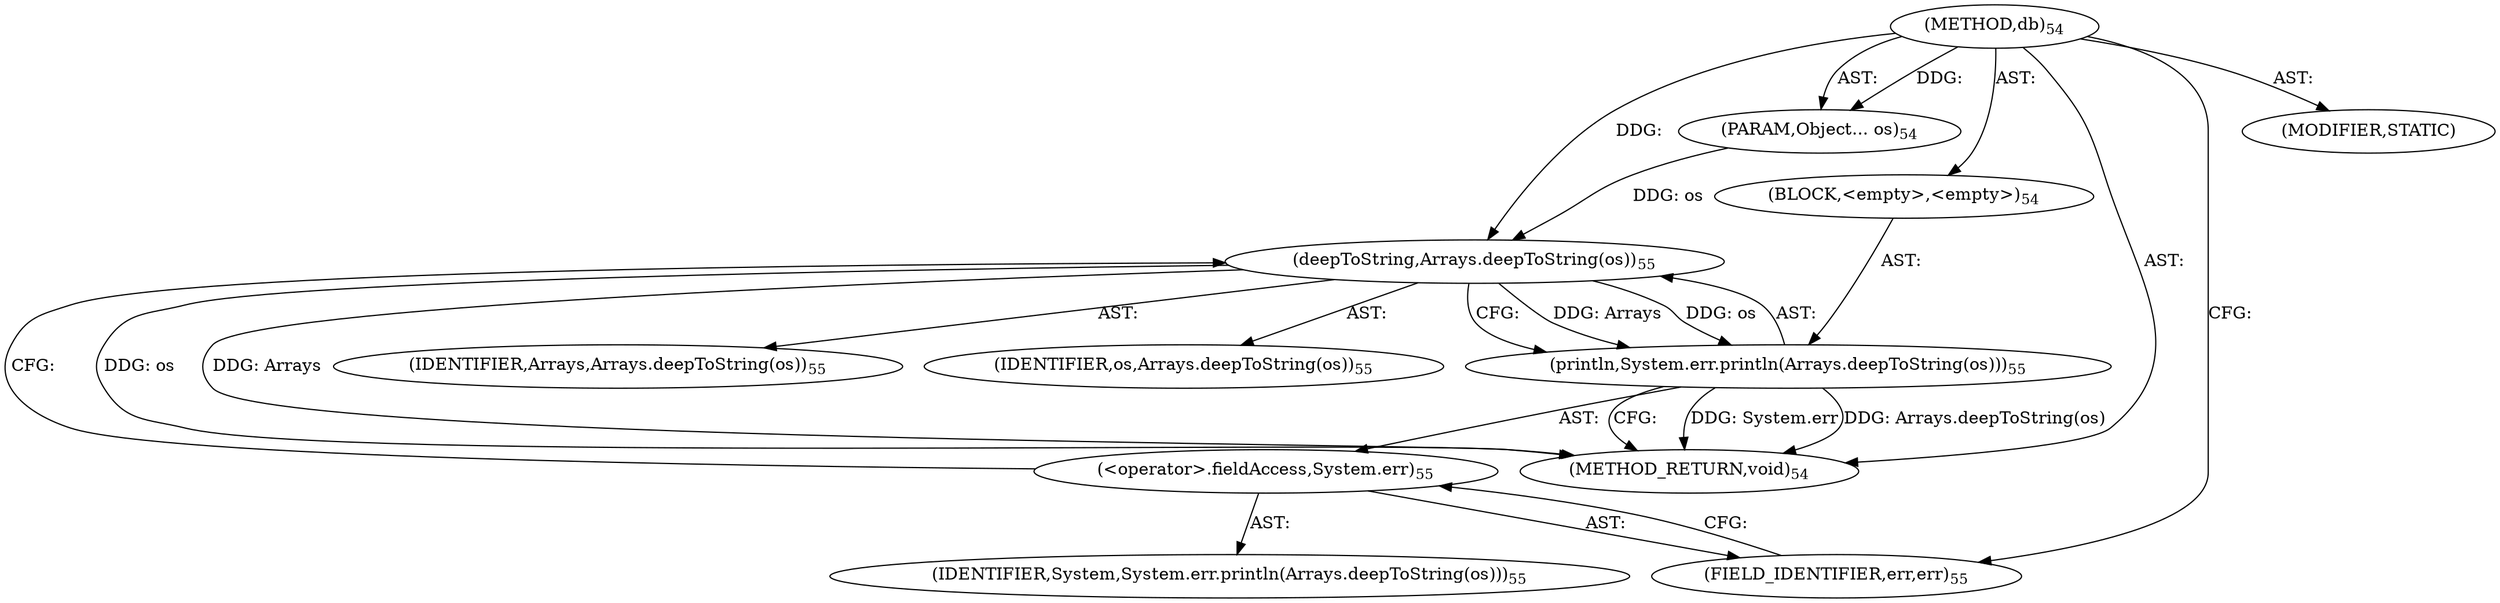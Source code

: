 digraph "db" {  
"196" [label = <(METHOD,db)<SUB>54</SUB>> ]
"197" [label = <(PARAM,Object... os)<SUB>54</SUB>> ]
"198" [label = <(BLOCK,&lt;empty&gt;,&lt;empty&gt;)<SUB>54</SUB>> ]
"199" [label = <(println,System.err.println(Arrays.deepToString(os)))<SUB>55</SUB>> ]
"200" [label = <(&lt;operator&gt;.fieldAccess,System.err)<SUB>55</SUB>> ]
"201" [label = <(IDENTIFIER,System,System.err.println(Arrays.deepToString(os)))<SUB>55</SUB>> ]
"202" [label = <(FIELD_IDENTIFIER,err,err)<SUB>55</SUB>> ]
"203" [label = <(deepToString,Arrays.deepToString(os))<SUB>55</SUB>> ]
"204" [label = <(IDENTIFIER,Arrays,Arrays.deepToString(os))<SUB>55</SUB>> ]
"205" [label = <(IDENTIFIER,os,Arrays.deepToString(os))<SUB>55</SUB>> ]
"206" [label = <(MODIFIER,STATIC)> ]
"207" [label = <(METHOD_RETURN,void)<SUB>54</SUB>> ]
  "196" -> "197"  [ label = "AST: "] 
  "196" -> "198"  [ label = "AST: "] 
  "196" -> "206"  [ label = "AST: "] 
  "196" -> "207"  [ label = "AST: "] 
  "198" -> "199"  [ label = "AST: "] 
  "199" -> "200"  [ label = "AST: "] 
  "199" -> "203"  [ label = "AST: "] 
  "200" -> "201"  [ label = "AST: "] 
  "200" -> "202"  [ label = "AST: "] 
  "203" -> "204"  [ label = "AST: "] 
  "203" -> "205"  [ label = "AST: "] 
  "199" -> "207"  [ label = "CFG: "] 
  "200" -> "203"  [ label = "CFG: "] 
  "203" -> "199"  [ label = "CFG: "] 
  "202" -> "200"  [ label = "CFG: "] 
  "196" -> "202"  [ label = "CFG: "] 
  "199" -> "207"  [ label = "DDG: System.err"] 
  "203" -> "207"  [ label = "DDG: os"] 
  "199" -> "207"  [ label = "DDG: Arrays.deepToString(os)"] 
  "203" -> "207"  [ label = "DDG: Arrays"] 
  "196" -> "197"  [ label = "DDG: "] 
  "203" -> "199"  [ label = "DDG: Arrays"] 
  "203" -> "199"  [ label = "DDG: os"] 
  "196" -> "203"  [ label = "DDG: "] 
  "197" -> "203"  [ label = "DDG: os"] 
}
